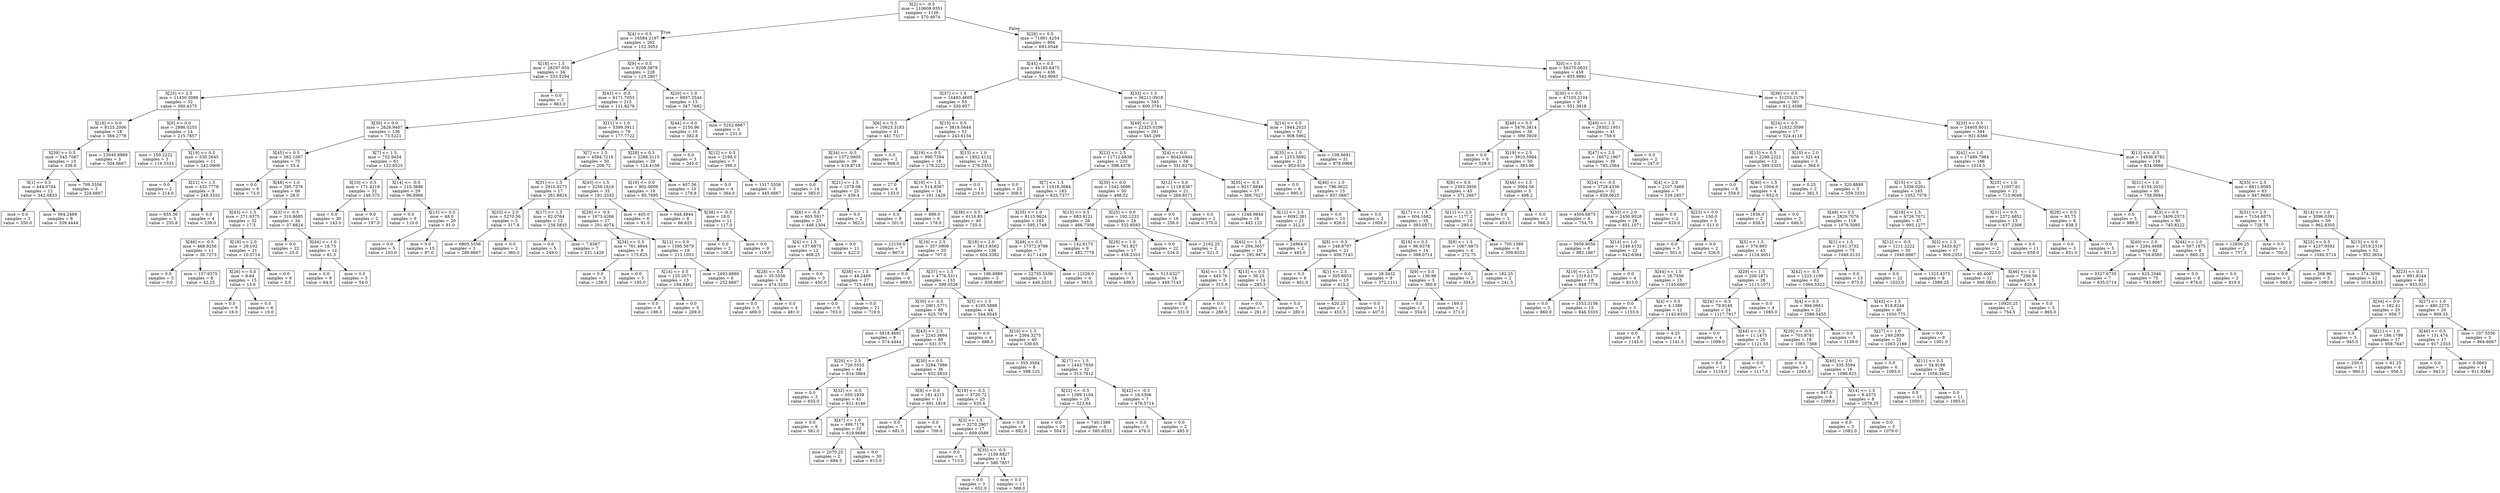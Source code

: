 digraph Tree {
node [shape=box] ;
0 [label="X[2] <= -0.5\nmse = 110608.9351\nsamples = 1156\nvalue = 570.4974"] ;
1 [label="X[4] <= 0.5\nmse = 16584.2197\nsamples = 262\nvalue = 152.3053"] ;
0 -> 1 [labeldistance=2.5, labelangle=45, headlabel="True"] ;
2 [label="X[18] <= 1.5\nmse = 28297.955\nsamples = 34\nvalue = 333.5294"] ;
1 -> 2 ;
3 [label="X[25] <= 2.5\nmse = 11450.3086\nsamples = 32\nvalue = 300.4375"] ;
2 -> 3 ;
4 [label="X[18] <= 0.0\nmse = 8125.2006\nsamples = 18\nvalue = 366.2778"] ;
3 -> 4 ;
5 [label="X[39] <= 0.5\nmse = 545.7067\nsamples = 15\nvalue = 338.6"] ;
4 -> 5 ;
6 [label="X[1] <= 0.5\nmse = 444.0764\nsamples = 12\nvalue = 342.0833"] ;
5 -> 6 ;
7 [label="mse = 0.0\nsamples = 3\nvalue = 350.0"] ;
6 -> 7 ;
8 [label="mse = 564.2469\nsamples = 9\nvalue = 339.4444"] ;
6 -> 8 ;
9 [label="mse = 709.5556\nsamples = 3\nvalue = 324.6667"] ;
5 -> 9 ;
10 [label="mse = 23040.8889\nsamples = 3\nvalue = 504.6667"] ;
4 -> 10 ;
11 [label="X[0] <= 0.0\nmse = 2986.0255\nsamples = 14\nvalue = 215.7857"] ;
3 -> 11 ;
12 [label="mse = 150.2222\nsamples = 3\nvalue = 119.3333"] ;
11 -> 12 ;
13 [label="X[19] <= 0.5\nmse = 530.2645\nsamples = 11\nvalue = 242.0909"] ;
11 -> 13 ;
14 [label="mse = 0.0\nsamples = 2\nvalue = 214.0"] ;
13 -> 14 ;
15 [label="X[21] <= 1.5\nmse = 433.7778\nsamples = 9\nvalue = 248.3333"] ;
13 -> 15 ;
16 [label="mse = 655.36\nsamples = 5\nvalue = 255.8"] ;
15 -> 16 ;
17 [label="mse = 0.0\nsamples = 4\nvalue = 239.0"] ;
15 -> 17 ;
18 [label="mse = 0.0\nsamples = 2\nvalue = 863.0"] ;
2 -> 18 ;
19 [label="X[9] <= 0.5\nmse = 9209.5879\nsamples = 228\nvalue = 125.2807"] ;
1 -> 19 ;
20 [label="X[41] <= -0.5\nmse = 6171.7053\nsamples = 215\nvalue = 111.8279"] ;
19 -> 20 ;
21 [label="X[30] <= 0.0\nmse = 2626.9407\nsamples = 136\nvalue = 73.5221"] ;
20 -> 21 ;
22 [label="X[45] <= 0.5\nmse = 562.1067\nsamples = 75\nvalue = 33.4"] ;
21 -> 22 ;
23 [label="mse = 0.0\nsamples = 9\nvalue = 73.0"] ;
22 -> 23 ;
24 [label="X[48] <= 1.0\nmse = 395.7576\nsamples = 66\nvalue = 28.0"] ;
22 -> 24 ;
25 [label="X[43] <= 1.5\nmse = 271.9375\nsamples = 32\nvalue = 17.5"] ;
24 -> 25 ;
26 [label="X[46] <= -0.5\nmse = 468.9256\nsamples = 11\nvalue = 30.7273"] ;
25 -> 26 ;
27 [label="mse = 0.0\nsamples = 3\nvalue = 0.0"] ;
26 -> 27 ;
28 [label="mse = 157.9375\nsamples = 8\nvalue = 42.25"] ;
26 -> 28 ;
29 [label="X[18] <= 2.0\nmse = 29.102\nsamples = 21\nvalue = 10.5714"] ;
25 -> 29 ;
30 [label="X[26] <= 0.0\nmse = 8.64\nsamples = 15\nvalue = 13.6"] ;
29 -> 30 ;
31 [label="mse = 0.0\nsamples = 9\nvalue = 16.0"] ;
30 -> 31 ;
32 [label="mse = 0.0\nsamples = 6\nvalue = 10.0"] ;
30 -> 32 ;
33 [label="mse = 0.0\nsamples = 6\nvalue = 3.0"] ;
29 -> 33 ;
34 [label="X[3] <= -0.5\nmse = 310.8685\nsamples = 34\nvalue = 37.8824"] ;
24 -> 34 ;
35 [label="mse = 0.0\nsamples = 22\nvalue = 25.0"] ;
34 -> 35 ;
36 [label="X[44] <= 1.0\nmse = 18.75\nsamples = 12\nvalue = 61.5"] ;
34 -> 36 ;
37 [label="mse = 0.0\nsamples = 9\nvalue = 64.0"] ;
36 -> 37 ;
38 [label="mse = 0.0\nsamples = 3\nvalue = 54.0"] ;
36 -> 38 ;
39 [label="X[7] <= 1.5\nmse = 752.9454\nsamples = 61\nvalue = 122.8525"] ;
21 -> 39 ;
40 [label="X[10] <= 0.5\nmse = 171.4219\nsamples = 32\nvalue = 146.375"] ;
39 -> 40 ;
41 [label="mse = 0.0\nsamples = 30\nvalue = 143.0"] ;
40 -> 41 ;
42 [label="mse = 9.0\nsamples = 2\nvalue = 197.0"] ;
40 -> 42 ;
43 [label="X[14] <= -0.5\nmse = 110.3686\nsamples = 29\nvalue = 96.8966"] ;
39 -> 43 ;
44 [label="mse = 0.0\nsamples = 9\nvalue = 110.0"] ;
43 -> 44 ;
45 [label="X[15] <= 0.5\nmse = 48.0\nsamples = 20\nvalue = 91.0"] ;
43 -> 45 ;
46 [label="mse = 0.0\nsamples = 5\nvalue = 103.0"] ;
45 -> 46 ;
47 [label="mse = 0.0\nsamples = 15\nvalue = 87.0"] ;
45 -> 47 ;
48 [label="X[11] <= 1.0\nmse = 5399.3911\nsamples = 79\nvalue = 177.7722"] ;
20 -> 48 ;
49 [label="X[7] <= 1.5\nmse = 4594.7216\nsamples = 50\nvalue = 208.72"] ;
48 -> 49 ;
50 [label="X[31] <= 1.5\nmse = 2910.9273\nsamples = 17\nvalue = 261.8824"] ;
49 -> 50 ;
51 [label="X[33] <= 2.0\nmse = 5270.56\nsamples = 5\nvalue = 317.8"] ;
50 -> 51 ;
52 [label="mse = 6805.5556\nsamples = 3\nvalue = 289.6667"] ;
51 -> 52 ;
53 [label="mse = 0.0\nsamples = 2\nvalue = 360.0"] ;
51 -> 53 ;
54 [label="X[17] <= 1.5\nmse = 82.0764\nsamples = 12\nvalue = 238.5833"] ;
50 -> 54 ;
55 [label="mse = 0.0\nsamples = 5\nvalue = 249.0"] ;
54 -> 55 ;
56 [label="mse = 7.8367\nsamples = 7\nvalue = 231.1429"] ;
54 -> 56 ;
57 [label="X[43] <= 1.5\nmse = 3256.1616\nsamples = 33\nvalue = 181.3333"] ;
49 -> 57 ;
58 [label="X[29] <= -0.5\nmse = 1673.4266\nsamples = 27\nvalue = 201.4074"] ;
57 -> 58 ;
59 [label="X[34] <= 0.5\nmse = 761.4844\nsamples = 8\nvalue = 173.625"] ;
58 -> 59 ;
60 [label="mse = 0.0\nsamples = 3\nvalue = 138.0"] ;
59 -> 60 ;
61 [label="mse = 0.0\nsamples = 5\nvalue = 195.0"] ;
59 -> 61 ;
62 [label="X[12] <= 0.0\nmse = 1595.5679\nsamples = 19\nvalue = 213.1053"] ;
58 -> 62 ;
63 [label="X[14] <= 0.5\nmse = 125.2071\nsamples = 13\nvalue = 194.8462"] ;
62 -> 63 ;
64 [label="mse = 0.0\nsamples = 8\nvalue = 186.0"] ;
63 -> 64 ;
65 [label="mse = 0.0\nsamples = 5\nvalue = 209.0"] ;
63 -> 65 ;
66 [label="mse = 2493.8889\nsamples = 6\nvalue = 252.6667"] ;
62 -> 66 ;
67 [label="mse = 405.0\nsamples = 6\nvalue = 91.0"] ;
57 -> 67 ;
68 [label="X[28] <= 0.5\nmse = 2288.3115\nsamples = 29\nvalue = 124.4138"] ;
48 -> 68 ;
69 [label="X[16] <= 0.0\nmse = 902.0609\nsamples = 19\nvalue = 95.7895"] ;
68 -> 69 ;
70 [label="mse = 648.4844\nsamples = 8\nvalue = 66.625"] ;
69 -> 70 ;
71 [label="X[38] <= -0.5\nmse = 18.0\nsamples = 11\nvalue = 117.0"] ;
69 -> 71 ;
72 [label="mse = 0.0\nsamples = 2\nvalue = 108.0"] ;
71 -> 72 ;
73 [label="mse = 0.0\nsamples = 9\nvalue = 119.0"] ;
71 -> 73 ;
74 [label="mse = 407.56\nsamples = 10\nvalue = 178.8"] ;
68 -> 74 ;
75 [label="X[20] <= 1.0\nmse = 6957.2544\nsamples = 13\nvalue = 347.7692"] ;
19 -> 75 ;
76 [label="X[44] <= 0.0\nmse = 2150.96\nsamples = 10\nvalue = 382.8"] ;
75 -> 76 ;
77 [label="mse = 0.0\nsamples = 3\nvalue = 345.0"] ;
76 -> 77 ;
78 [label="X[12] <= 0.5\nmse = 2198.0\nsamples = 7\nvalue = 399.0"] ;
76 -> 78 ;
79 [label="mse = 0.0\nsamples = 4\nvalue = 364.0"] ;
78 -> 79 ;
80 [label="mse = 1317.5556\nsamples = 3\nvalue = 445.6667"] ;
78 -> 80 ;
81 [label="mse = 5252.6667\nsamples = 3\nvalue = 231.0"] ;
75 -> 81 ;
82 [label="X[26] <= 0.5\nmse = 71891.4254\nsamples = 894\nvalue = 693.0548"] ;
0 -> 82 [labeldistance=2.5, labelangle=-45, headlabel="False"] ;
83 [label="X[45] <= 0.5\nmse = 44185.6475\nsamples = 436\nvalue = 542.9083"] ;
82 -> 83 ;
84 [label="X[37] <= 1.5\nmse = 16493.4605\nsamples = 93\nvalue = 330.957"] ;
83 -> 84 ;
85 [label="X[6] <= 0.5\nmse = 10623.3183\nsamples = 41\nvalue = 441.7317"] ;
84 -> 85 ;
86 [label="X[34] <= -0.5\nmse = 1372.0605\nsamples = 39\nvalue = 419.8718"] ;
85 -> 86 ;
87 [label="mse = 0.0\nsamples = 14\nvalue = 385.0"] ;
86 -> 87 ;
88 [label="X[21] <= 1.5\nmse = 1078.08\nsamples = 25\nvalue = 439.4"] ;
86 -> 88 ;
89 [label="X[6] <= -0.5\nmse = 605.5917\nsamples = 23\nvalue = 446.1304"] ;
88 -> 89 ;
90 [label="X[4] <= 1.5\nmse = 137.6875\nsamples = 12\nvalue = 468.25"] ;
89 -> 90 ;
91 [label="X[28] <= 0.5\nmse = 35.5556\nsamples = 9\nvalue = 474.3333"] ;
90 -> 91 ;
92 [label="mse = 0.0\nsamples = 5\nvalue = 469.0"] ;
91 -> 92 ;
93 [label="mse = 0.0\nsamples = 4\nvalue = 481.0"] ;
91 -> 93 ;
94 [label="mse = 0.0\nsamples = 3\nvalue = 450.0"] ;
90 -> 94 ;
95 [label="mse = 0.0\nsamples = 11\nvalue = 422.0"] ;
89 -> 95 ;
96 [label="mse = 0.0\nsamples = 2\nvalue = 362.0"] ;
88 -> 96 ;
97 [label="mse = 0.0\nsamples = 2\nvalue = 868.0"] ;
85 -> 97 ;
98 [label="X[15] <= 0.5\nmse = 3818.0444\nsamples = 52\nvalue = 243.6154"] ;
84 -> 98 ;
99 [label="X[19] <= 0.5\nmse = 990.7284\nsamples = 18\nvalue = 178.2222"] ;
98 -> 99 ;
100 [label="mse = 27.0\nsamples = 4\nvalue = 133.0"] ;
99 -> 100 ;
101 [label="X[16] <= 1.5\nmse = 514.8367\nsamples = 14\nvalue = 191.1429"] ;
99 -> 101 ;
102 [label="mse = 0.0\nsamples = 8\nvalue = 201.0"] ;
101 -> 102 ;
103 [label="mse = 899.0\nsamples = 6\nvalue = 178.0"] ;
101 -> 103 ;
104 [label="X[13] <= 1.0\nmse = 1852.4152\nsamples = 34\nvalue = 278.2353"] ;
98 -> 104 ;
105 [label="mse = 0.0\nsamples = 11\nvalue = 216.0"] ;
104 -> 105 ;
106 [label="mse = 0.0\nsamples = 23\nvalue = 308.0"] ;
104 -> 106 ;
107 [label="X[33] <= 1.5\nmse = 36211.0918\nsamples = 343\nvalue = 600.3761"] ;
83 -> 107 ;
108 [label="X[49] <= 2.5\nmse = 22325.0206\nsamples = 291\nvalue = 545.299"] ;
107 -> 108 ;
109 [label="X[23] <= 2.5\nmse = 11712.6839\nsamples = 233\nvalue = 598.4378"] ;
108 -> 109 ;
110 [label="X[7] <= 1.5\nmse = 11018.3684\nsamples = 183\nvalue = 625.7377"] ;
109 -> 110 ;
111 [label="X[38] <= 0.5\nmse = 6116.85\nsamples = 40\nvalue = 735.0"] ;
110 -> 111 ;
112 [label="mse = 12150.0\nsamples = 7\nvalue = 867.0"] ;
111 -> 112 ;
113 [label="X[16] <= 2.5\nmse = 357.0909\nsamples = 33\nvalue = 707.0"] ;
111 -> 113 ;
114 [label="X[38] <= 1.5\nmse = 44.2469\nsamples = 27\nvalue = 715.4444"] ;
113 -> 114 ;
115 [label="mse = 0.0\nsamples = 6\nvalue = 703.0"] ;
114 -> 115 ;
116 [label="mse = 0.0\nsamples = 21\nvalue = 719.0"] ;
114 -> 116 ;
117 [label="mse = 0.0\nsamples = 6\nvalue = 669.0"] ;
113 -> 117 ;
118 [label="X[35] <= 1.0\nmse = 8115.9624\nsamples = 143\nvalue = 595.1748"] ;
110 -> 118 ;
119 [label="X[18] <= 2.0\nmse = 5913.8562\nsamples = 136\nvalue = 604.3382"] ;
118 -> 119 ;
120 [label="X[37] <= 1.5\nmse = 4776.5311\nsamples = 133\nvalue = 599.0526"] ;
119 -> 120 ;
121 [label="X[30] <= -0.5\nmse = 2901.5771\nsamples = 89\nvalue = 625.7978"] ;
120 -> 121 ;
122 [label="mse = 5818.4691\nsamples = 9\nvalue = 574.4444"] ;
121 -> 122 ;
123 [label="X[43] <= 2.5\nmse = 2243.3694\nsamples = 80\nvalue = 631.575"] ;
121 -> 123 ;
124 [label="X[20] <= 2.5\nmse = 726.5553\nsamples = 44\nvalue = 614.3864"] ;
123 -> 124 ;
125 [label="mse = 0.0\nsamples = 3\nvalue = 655.0"] ;
124 -> 125 ;
126 [label="X[32] <= -0.5\nmse = 650.1939\nsamples = 41\nvalue = 611.4146"] ;
124 -> 126 ;
127 [label="mse = 0.0\nsamples = 9\nvalue = 581.0"] ;
126 -> 127 ;
128 [label="X[47] <= 1.0\nmse = 499.7178\nsamples = 32\nvalue = 619.9688"] ;
126 -> 128 ;
129 [label="mse = 2070.25\nsamples = 2\nvalue = 694.5"] ;
128 -> 129 ;
130 [label="mse = 0.0\nsamples = 30\nvalue = 615.0"] ;
128 -> 130 ;
131 [label="X[30] <= 0.5\nmse = 3294.7986\nsamples = 36\nvalue = 652.5833"] ;
123 -> 131 ;
132 [label="X[8] <= 0.0\nmse = 181.4215\nsamples = 11\nvalue = 691.1818"] ;
131 -> 132 ;
133 [label="mse = 0.0\nsamples = 7\nvalue = 681.0"] ;
132 -> 133 ;
134 [label="mse = 0.0\nsamples = 4\nvalue = 709.0"] ;
132 -> 134 ;
135 [label="X[19] <= -0.5\nmse = 3720.72\nsamples = 25\nvalue = 635.6"] ;
131 -> 135 ;
136 [label="X[3] <= 1.5\nmse = 3270.2907\nsamples = 17\nvalue = 609.0588"] ;
135 -> 136 ;
137 [label="mse = 0.0\nsamples = 3\nvalue = 713.0"] ;
136 -> 137 ;
138 [label="X[35] <= -0.5\nmse = 1159.8827\nsamples = 14\nvalue = 586.7857"] ;
136 -> 138 ;
139 [label="mse = 0.0\nsamples = 3\nvalue = 652.0"] ;
138 -> 139 ;
140 [label="mse = 0.0\nsamples = 11\nvalue = 569.0"] ;
138 -> 140 ;
141 [label="mse = 0.0\nsamples = 8\nvalue = 692.0"] ;
135 -> 141 ;
142 [label="X[5] <= 1.5\nmse = 4195.5888\nsamples = 44\nvalue = 544.9545"] ;
120 -> 142 ;
143 [label="mse = 0.0\nsamples = 4\nvalue = 688.0"] ;
142 -> 143 ;
144 [label="X[10] <= 1.5\nmse = 2364.3275\nsamples = 40\nvalue = 530.65"] ;
142 -> 144 ;
145 [label="mse = 355.3594\nsamples = 8\nvalue = 598.125"] ;
144 -> 145 ;
146 [label="X[17] <= 1.5\nmse = 1443.7959\nsamples = 32\nvalue = 513.7812"] ;
144 -> 146 ;
147 [label="X[22] <= -0.5\nmse = 1399.1104\nsamples = 25\nvalue = 523.64"] ;
146 -> 147 ;
148 [label="mse = 0.0\nsamples = 19\nvalue = 504.0"] ;
147 -> 148 ;
149 [label="mse = 740.1389\nsamples = 6\nvalue = 585.8333"] ;
147 -> 149 ;
150 [label="X[42] <= -0.5\nmse = 16.5306\nsamples = 7\nvalue = 478.5714"] ;
146 -> 150 ;
151 [label="mse = 0.0\nsamples = 5\nvalue = 476.0"] ;
150 -> 151 ;
152 [label="mse = 0.0\nsamples = 2\nvalue = 485.0"] ;
150 -> 152 ;
153 [label="mse = 186.8889\nsamples = 3\nvalue = 838.6667"] ;
119 -> 153 ;
154 [label="X[49] <= 0.5\nmse = 17572.9796\nsamples = 7\nvalue = 417.1429"] ;
118 -> 154 ;
155 [label="mse = 22755.5556\nsamples = 3\nvalue = 449.3333"] ;
154 -> 155 ;
156 [label="mse = 12326.0\nsamples = 4\nvalue = 393.0"] ;
154 -> 156 ;
157 [label="X[30] <= 0.0\nmse = 1542.5696\nsamples = 50\nvalue = 498.52"] ;
109 -> 157 ;
158 [label="X[15] <= 0.5\nmse = 683.8121\nsamples = 26\nvalue = 466.7308"] ;
157 -> 158 ;
159 [label="mse = 142.6173\nsamples = 9\nvalue = 482.7778"] ;
158 -> 159 ;
160 [label="X[28] <= 1.0\nmse = 761.827\nsamples = 17\nvalue = 458.2353"] ;
158 -> 160 ;
161 [label="mse = 0.0\nsamples = 3\nvalue = 498.0"] ;
160 -> 161 ;
162 [label="mse = 513.6327\nsamples = 14\nvalue = 449.7143"] ;
160 -> 162 ;
163 [label="X[25] <= 0.0\nmse = 192.1233\nsamples = 24\nvalue = 532.9583"] ;
157 -> 163 ;
164 [label="mse = 0.0\nsamples = 22\nvalue = 534.0"] ;
163 -> 164 ;
165 [label="mse = 2162.25\nsamples = 2\nvalue = 521.5"] ;
163 -> 165 ;
166 [label="X[4] <= 0.0\nmse = 8043.6944\nsamples = 58\nvalue = 331.8276"] ;
108 -> 166 ;
167 [label="X[12] <= 0.0\nmse = 1119.8367\nsamples = 21\nvalue = 266.8571"] ;
166 -> 167 ;
168 [label="mse = 0.0\nsamples = 19\nvalue = 256.0"] ;
167 -> 168 ;
169 [label="mse = 0.0\nsamples = 2\nvalue = 370.0"] ;
167 -> 169 ;
170 [label="X[35] <= -0.5\nmse = 8217.8846\nsamples = 37\nvalue = 368.7027"] ;
166 -> 170 ;
171 [label="mse = 1248.9844\nsamples = 16\nvalue = 443.125"] ;
170 -> 171 ;
172 [label="X[12] <= 2.5\nmse = 6092.381\nsamples = 21\nvalue = 312.0"] ;
170 -> 172 ;
173 [label="X[43] <= 1.5\nmse = 294.3657\nsamples = 19\nvalue = 292.9474"] ;
172 -> 173 ;
174 [label="X[4] <= 1.5\nmse = 443.76\nsamples = 5\nvalue = 313.8"] ;
173 -> 174 ;
175 [label="mse = 0.0\nsamples = 3\nvalue = 331.0"] ;
174 -> 175 ;
176 [label="mse = 0.0\nsamples = 2\nvalue = 288.0"] ;
174 -> 176 ;
177 [label="X[13] <= 0.5\nmse = 30.25\nsamples = 14\nvalue = 285.5"] ;
173 -> 177 ;
178 [label="mse = 0.0\nsamples = 7\nvalue = 291.0"] ;
177 -> 178 ;
179 [label="mse = 0.0\nsamples = 7\nvalue = 280.0"] ;
177 -> 179 ;
180 [label="mse = 24964.0\nsamples = 2\nvalue = 493.0"] ;
172 -> 180 ;
181 [label="X[14] <= 0.5\nmse = 1944.2023\nsamples = 52\nvalue = 908.5962"] ;
107 -> 181 ;
182 [label="X[35] <= 1.0\nmse = 1253.5692\nsamples = 21\nvalue = 953.619"] ;
181 -> 182 ;
183 [label="mse = 0.0\nsamples = 6\nvalue = 995.0"] ;
182 -> 183 ;
184 [label="X[46] <= 1.0\nmse = 796.0622\nsamples = 15\nvalue = 937.0667"] ;
182 -> 184 ;
185 [label="mse = 0.0\nsamples = 13\nvalue = 926.0"] ;
184 -> 185 ;
186 [label="mse = 0.0\nsamples = 2\nvalue = 1009.0"] ;
184 -> 186 ;
187 [label="mse = 108.6681\nsamples = 31\nvalue = 878.0968"] ;
181 -> 187 ;
188 [label="X[0] <= 0.5\nmse = 56375.0632\nsamples = 458\nvalue = 835.9891"] ;
82 -> 188 ;
189 [label="X[30] <= 0.5\nmse = 47103.3104\nsamples = 97\nvalue = 551.3918"] ;
188 -> 189 ;
190 [label="X[49] <= 0.5\nmse = 5476.3814\nsamples = 56\nvalue = 399.3929"] ;
189 -> 190 ;
191 [label="mse = 0.0\nsamples = 6\nvalue = 528.0"] ;
190 -> 191 ;
192 [label="X[19] <= 2.5\nmse = 3910.5984\nsamples = 50\nvalue = 383.96"] ;
190 -> 192 ;
193 [label="X[8] <= 0.5\nmse = 2393.3956\nsamples = 45\nvalue = 371.2667"] ;
192 -> 193 ;
194 [label="X[17] <= 1.5\nmse = 604.1682\nsamples = 35\nvalue = 393.0571"] ;
193 -> 194 ;
195 [label="X[8] <= -0.5\nmse = 248.8707\nsamples = 21\nvalue = 409.7143"] ;
194 -> 195 ;
196 [label="mse = 0.0\nsamples = 6\nvalue = 401.0"] ;
195 -> 196 ;
197 [label="X[1] <= 2.5\nmse = 305.8933\nsamples = 15\nvalue = 413.2"] ;
195 -> 197 ;
198 [label="mse = 420.25\nsamples = 2\nvalue = 453.5"] ;
197 -> 198 ;
199 [label="mse = 0.0\nsamples = 13\nvalue = 407.0"] ;
197 -> 199 ;
200 [label="X[18] <= 0.5\nmse = 96.6378\nsamples = 14\nvalue = 368.0714"] ;
194 -> 200 ;
201 [label="mse = 28.5432\nsamples = 9\nvalue = 372.1111"] ;
200 -> 201 ;
202 [label="X[9] <= 0.0\nmse = 136.96\nsamples = 5\nvalue = 360.8"] ;
200 -> 202 ;
203 [label="mse = 0.0\nsamples = 3\nvalue = 354.0"] ;
202 -> 203 ;
204 [label="mse = 169.0\nsamples = 2\nvalue = 371.0"] ;
202 -> 204 ;
205 [label="X[11] <= 2.5\nmse = 1177.2\nsamples = 10\nvalue = 295.0"] ;
193 -> 205 ;
206 [label="X[8] <= 1.5\nmse = 1067.6875\nsamples = 4\nvalue = 272.75"] ;
205 -> 206 ;
207 [label="mse = 0.0\nsamples = 2\nvalue = 304.0"] ;
206 -> 207 ;
208 [label="mse = 182.25\nsamples = 2\nvalue = 241.5"] ;
206 -> 208 ;
209 [label="mse = 700.1389\nsamples = 6\nvalue = 309.8333"] ;
205 -> 209 ;
210 [label="X[46] <= 1.5\nmse = 3064.56\nsamples = 5\nvalue = 498.2"] ;
192 -> 210 ;
211 [label="mse = 0.0\nsamples = 3\nvalue = 453.0"] ;
210 -> 211 ;
212 [label="mse = 0.0\nsamples = 2\nvalue = 566.0"] ;
210 -> 212 ;
213 [label="X[49] <= 1.5\nmse = 29302.1951\nsamples = 41\nvalue = 759.0"] ;
189 -> 213 ;
214 [label="X[47] <= 2.5\nmse = 16672.1907\nsamples = 39\nvalue = 785.2564"] ;
213 -> 214 ;
215 [label="X[24] <= -0.5\nmse = 3728.4336\nsamples = 32\nvalue = 839.0625"] ;
214 -> 215 ;
216 [label="mse = 4504.6875\nsamples = 4\nvalue = 754.75"] ;
215 -> 216 ;
217 [label="X[35] <= 2.0\nmse = 2456.9528\nsamples = 28\nvalue = 851.1071"] ;
215 -> 217 ;
218 [label="mse = 5656.8056\nsamples = 6\nvalue = 882.1667"] ;
217 -> 218 ;
219 [label="X[14] <= 1.0\nmse = 1249.4132\nsamples = 22\nvalue = 842.6364"] ;
217 -> 219 ;
220 [label="X[19] <= 2.5\nmse = 1319.6173\nsamples = 18\nvalue = 848.7778"] ;
219 -> 220 ;
221 [label="mse = 0.0\nsamples = 3\nvalue = 860.0"] ;
220 -> 221 ;
222 [label="mse = 1553.3156\nsamples = 15\nvalue = 846.5333"] ;
220 -> 222 ;
223 [label="mse = 0.0\nsamples = 4\nvalue = 815.0"] ;
219 -> 223 ;
224 [label="X[4] <= 2.0\nmse = 2107.3469\nsamples = 7\nvalue = 539.2857"] ;
214 -> 224 ;
225 [label="mse = 0.0\nsamples = 2\nvalue = 610.0"] ;
224 -> 225 ;
226 [label="X[23] <= 0.0\nmse = 150.0\nsamples = 5\nvalue = 511.0"] ;
224 -> 226 ;
227 [label="mse = 0.0\nsamples = 3\nvalue = 501.0"] ;
226 -> 227 ;
228 [label="mse = 0.0\nsamples = 2\nvalue = 526.0"] ;
226 -> 228 ;
229 [label="mse = 0.0\nsamples = 2\nvalue = 247.0"] ;
213 -> 229 ;
230 [label="X[36] <= 0.5\nmse = 31255.2179\nsamples = 361\nvalue = 912.4598"] ;
188 -> 230 ;
231 [label="X[24] <= 0.5\nmse = 11832.3599\nsamples = 17\nvalue = 524.4118"] ;
230 -> 231 ;
232 [label="X[15] <= 0.5\nmse = 2298.2222\nsamples = 12\nvalue = 589.3333"] ;
231 -> 232 ;
233 [label="mse = 0.0\nsamples = 8\nvalue = 558.0"] ;
232 -> 233 ;
234 [label="X[40] <= 1.5\nmse = 1004.0\nsamples = 4\nvalue = 652.0"] ;
232 -> 234 ;
235 [label="mse = 1936.0\nsamples = 2\nvalue = 658.0"] ;
234 -> 235 ;
236 [label="mse = 0.0\nsamples = 2\nvalue = 646.0"] ;
234 -> 236 ;
237 [label="X[10] <= 2.0\nmse = 321.44\nsamples = 5\nvalue = 368.6"] ;
231 -> 237 ;
238 [label="mse = 0.25\nsamples = 2\nvalue = 382.5"] ;
237 -> 238 ;
239 [label="mse = 320.8889\nsamples = 3\nvalue = 359.3333"] ;
237 -> 239 ;
240 [label="X[33] <= 0.5\nmse = 24405.8011\nsamples = 344\nvalue = 931.6366"] ;
230 -> 240 ;
241 [label="X[42] <= 1.0\nmse = 17499.7984\nsamples = 186\nvalue = 1014.5"] ;
240 -> 241 ;
242 [label="X[15] <= 2.5\nmse = 5356.0261\nsamples = 165\nvalue = 1052.7576"] ;
241 -> 242 ;
243 [label="X[48] <= 0.5\nmse = 2829.7076\nsamples = 118\nvalue = 1076.5085"] ;
242 -> 243 ;
244 [label="X[5] <= 1.5\nmse = 376.993\nsamples = 43\nvalue = 1124.4651"] ;
243 -> 244 ;
245 [label="X[44] <= 1.5\nmse = 16.7556\nsamples = 15\nvalue = 1145.6667"] ;
244 -> 245 ;
246 [label="mse = 0.0\nsamples = 3\nvalue = 1153.0"] ;
245 -> 246 ;
247 [label="X[4] <= 0.5\nmse = 4.1389\nsamples = 12\nvalue = 1143.8333"] ;
245 -> 247 ;
248 [label="mse = 0.0\nsamples = 8\nvalue = 1145.0"] ;
247 -> 248 ;
249 [label="mse = 4.25\nsamples = 4\nvalue = 1141.5"] ;
247 -> 249 ;
250 [label="X[29] <= 1.5\nmse = 200.1671\nsamples = 28\nvalue = 1113.1071"] ;
244 -> 250 ;
251 [label="X[24] <= -0.5\nmse = 79.9149\nsamples = 24\nvalue = 1117.7917"] ;
250 -> 251 ;
252 [label="mse = 0.0\nsamples = 4\nvalue = 1099.0"] ;
251 -> 252 ;
253 [label="X[44] <= 0.5\nmse = 11.1475\nsamples = 20\nvalue = 1121.55"] ;
251 -> 253 ;
254 [label="mse = 0.0\nsamples = 13\nvalue = 1124.0"] ;
253 -> 254 ;
255 [label="mse = 0.0\nsamples = 7\nvalue = 1117.0"] ;
253 -> 255 ;
256 [label="mse = 0.0\nsamples = 4\nvalue = 1085.0"] ;
250 -> 256 ;
257 [label="X[1] <= 1.5\nmse = 2161.3732\nsamples = 75\nvalue = 1049.0133"] ;
243 -> 257 ;
258 [label="X[42] <= -0.5\nmse = 1225.1199\nsamples = 62\nvalue = 1064.5323"] ;
257 -> 258 ;
259 [label="X[4] <= 0.5\nmse = 994.0661\nsamples = 22\nvalue = 1089.5455"] ;
258 -> 259 ;
260 [label="X[29] <= -0.5\nmse = 703.8781\nsamples = 19\nvalue = 1081.7368"] ;
259 -> 260 ;
261 [label="mse = 0.0\nsamples = 3\nvalue = 1045.0"] ;
260 -> 261 ;
262 [label="X[40] <= 2.0\nmse = 535.3594\nsamples = 16\nvalue = 1088.625"] ;
260 -> 262 ;
263 [label="mse = 847.0\nsamples = 8\nvalue = 1099.0"] ;
262 -> 263 ;
264 [label="X[14] <= 1.5\nmse = 8.4375\nsamples = 8\nvalue = 1078.25"] ;
262 -> 264 ;
265 [label="mse = 0.0\nsamples = 3\nvalue = 1082.0"] ;
264 -> 265 ;
266 [label="mse = 0.0\nsamples = 5\nvalue = 1076.0"] ;
264 -> 266 ;
267 [label="mse = 0.0\nsamples = 3\nvalue = 1139.0"] ;
259 -> 267 ;
268 [label="X[43] <= 1.5\nmse = 818.8244\nsamples = 40\nvalue = 1050.775"] ;
258 -> 268 ;
269 [label="X[27] <= 1.0\nmse = 249.2959\nsamples = 32\nvalue = 1063.2188"] ;
268 -> 269 ;
270 [label="mse = 0.0\nsamples = 6\nvalue = 1093.0"] ;
269 -> 270 ;
271 [label="X[11] <= 0.5\nmse = 54.9186\nsamples = 26\nvalue = 1056.3462"] ;
269 -> 271 ;
272 [label="mse = 0.0\nsamples = 15\nvalue = 1050.0"] ;
271 -> 272 ;
273 [label="mse = 0.0\nsamples = 11\nvalue = 1065.0"] ;
271 -> 273 ;
274 [label="mse = 0.0\nsamples = 8\nvalue = 1001.0"] ;
268 -> 274 ;
275 [label="mse = 0.0\nsamples = 13\nvalue = 975.0"] ;
257 -> 275 ;
276 [label="X[18] <= 1.5\nmse = 6726.7071\nsamples = 47\nvalue = 993.1277"] ;
242 -> 276 ;
277 [label="X[12] <= -0.5\nmse = 1211.2222\nsamples = 30\nvalue = 1040.6667"] ;
276 -> 277 ;
278 [label="mse = 0.0\nsamples = 22\nvalue = 1023.0"] ;
277 -> 278 ;
279 [label="mse = 1323.4375\nsamples = 8\nvalue = 1089.25"] ;
277 -> 279 ;
280 [label="X[3] <= 1.5\nmse = 5433.827\nsamples = 17\nvalue = 909.2353"] ;
276 -> 280 ;
281 [label="mse = 40.4097\nsamples = 12\nvalue = 946.0833"] ;
280 -> 281 ;
282 [label="X[46] <= 1.0\nmse = 7298.56\nsamples = 5\nvalue = 820.8"] ;
280 -> 282 ;
283 [label="mse = 10920.25\nsamples = 2\nvalue = 754.5"] ;
282 -> 283 ;
284 [label="mse = 0.0\nsamples = 3\nvalue = 865.0"] ;
282 -> 284 ;
285 [label="X[25] <= 1.0\nmse = 11057.61\nsamples = 21\nvalue = 713.9048"] ;
241 -> 285 ;
286 [label="X[31] <= 0.5\nmse = 2372.4852\nsamples = 13\nvalue = 637.2308"] ;
285 -> 286 ;
287 [label="mse = 0.0\nsamples = 2\nvalue = 523.0"] ;
286 -> 287 ;
288 [label="mse = 0.0\nsamples = 11\nvalue = 658.0"] ;
286 -> 288 ;
289 [label="X[28] <= 0.5\nmse = 93.75\nsamples = 8\nvalue = 838.5"] ;
285 -> 289 ;
290 [label="mse = 0.0\nsamples = 3\nvalue = 851.0"] ;
289 -> 290 ;
291 [label="mse = 0.0\nsamples = 5\nvalue = 831.0"] ;
289 -> 291 ;
292 [label="X[13] <= -0.5\nmse = 14936.8782\nsamples = 158\nvalue = 834.0886"] ;
240 -> 292 ;
293 [label="X[31] <= 1.0\nmse = 6154.2032\nsamples = 95\nvalue = 758.5684"] ;
292 -> 293 ;
294 [label="mse = 0.0\nsamples = 5\nvalue = 988.0"] ;
293 -> 294 ;
295 [label="X[3] <= 0.5\nmse = 3409.2573\nsamples = 90\nvalue = 745.8222"] ;
293 -> 295 ;
296 [label="X[40] <= 2.0\nmse = 2284.4688\nsamples = 82\nvalue = 734.6585"] ;
295 -> 296 ;
297 [label="mse = 9327.6735\nsamples = 7\nvalue = 635.5714"] ;
296 -> 297 ;
298 [label="mse = 625.2046\nsamples = 75\nvalue = 743.9067"] ;
296 -> 298 ;
299 [label="X[44] <= 1.0\nmse = 567.1875\nsamples = 8\nvalue = 860.25"] ;
295 -> 299 ;
300 [label="mse = 0.0\nsamples = 6\nvalue = 874.0"] ;
299 -> 300 ;
301 [label="mse = 0.0\nsamples = 2\nvalue = 819.0"] ;
299 -> 301 ;
302 [label="X[33] <= 2.5\nmse = 6611.8085\nsamples = 63\nvalue = 947.9683"] ;
292 -> 302 ;
303 [label="X[31] <= 2.5\nmse = 7154.6875\nsamples = 4\nvalue = 728.75"] ;
302 -> 303 ;
304 [label="mse = 12656.25\nsamples = 2\nvalue = 757.5"] ;
303 -> 304 ;
305 [label="mse = 0.0\nsamples = 2\nvalue = 700.0"] ;
303 -> 305 ;
306 [label="X[14] <= 1.0\nmse = 3096.0391\nsamples = 59\nvalue = 962.8305"] ;
302 -> 306 ;
307 [label="X[23] <= 0.5\nmse = 4237.9592\nsamples = 7\nvalue = 1040.5714"] ;
306 -> 307 ;
308 [label="mse = 0.0\nsamples = 2\nvalue = 940.0"] ;
307 -> 308 ;
309 [label="mse = 268.96\nsamples = 5\nvalue = 1080.8"] ;
307 -> 309 ;
310 [label="X[15] <= 0.0\nmse = 2019.2319\nsamples = 52\nvalue = 952.3654"] ;
306 -> 310 ;
311 [label="mse = 374.3056\nsamples = 12\nvalue = 1016.8333"] ;
310 -> 311 ;
312 [label="X[23] <= 0.5\nmse = 891.8244\nsamples = 40\nvalue = 933.025"] ;
310 -> 312 ;
313 [label="X[34] <= 0.0\nmse = 182.41\nsamples = 20\nvalue = 956.7"] ;
312 -> 313 ;
314 [label="mse = 0.0\nsamples = 3\nvalue = 945.0"] ;
313 -> 314 ;
315 [label="X[21] <= 1.0\nmse = 186.1799\nsamples = 17\nvalue = 958.7647"] ;
313 -> 315 ;
316 [label="mse = 250.0\nsamples = 11\nvalue = 960.0"] ;
315 -> 316 ;
317 [label="mse = 61.25\nsamples = 6\nvalue = 956.5"] ;
315 -> 317 ;
318 [label="X[27] <= 1.0\nmse = 480.2275\nsamples = 20\nvalue = 909.35"] ;
312 -> 318 ;
319 [label="X[46] <= 0.5\nmse = 131.474\nsamples = 17\nvalue = 917.2353"] ;
318 -> 319 ;
320 [label="mse = 0.0\nsamples = 3\nvalue = 942.0"] ;
319 -> 320 ;
321 [label="mse = 0.0663\nsamples = 14\nvalue = 911.9286"] ;
319 -> 321 ;
322 [label="mse = 107.5556\nsamples = 3\nvalue = 864.6667"] ;
318 -> 322 ;
}